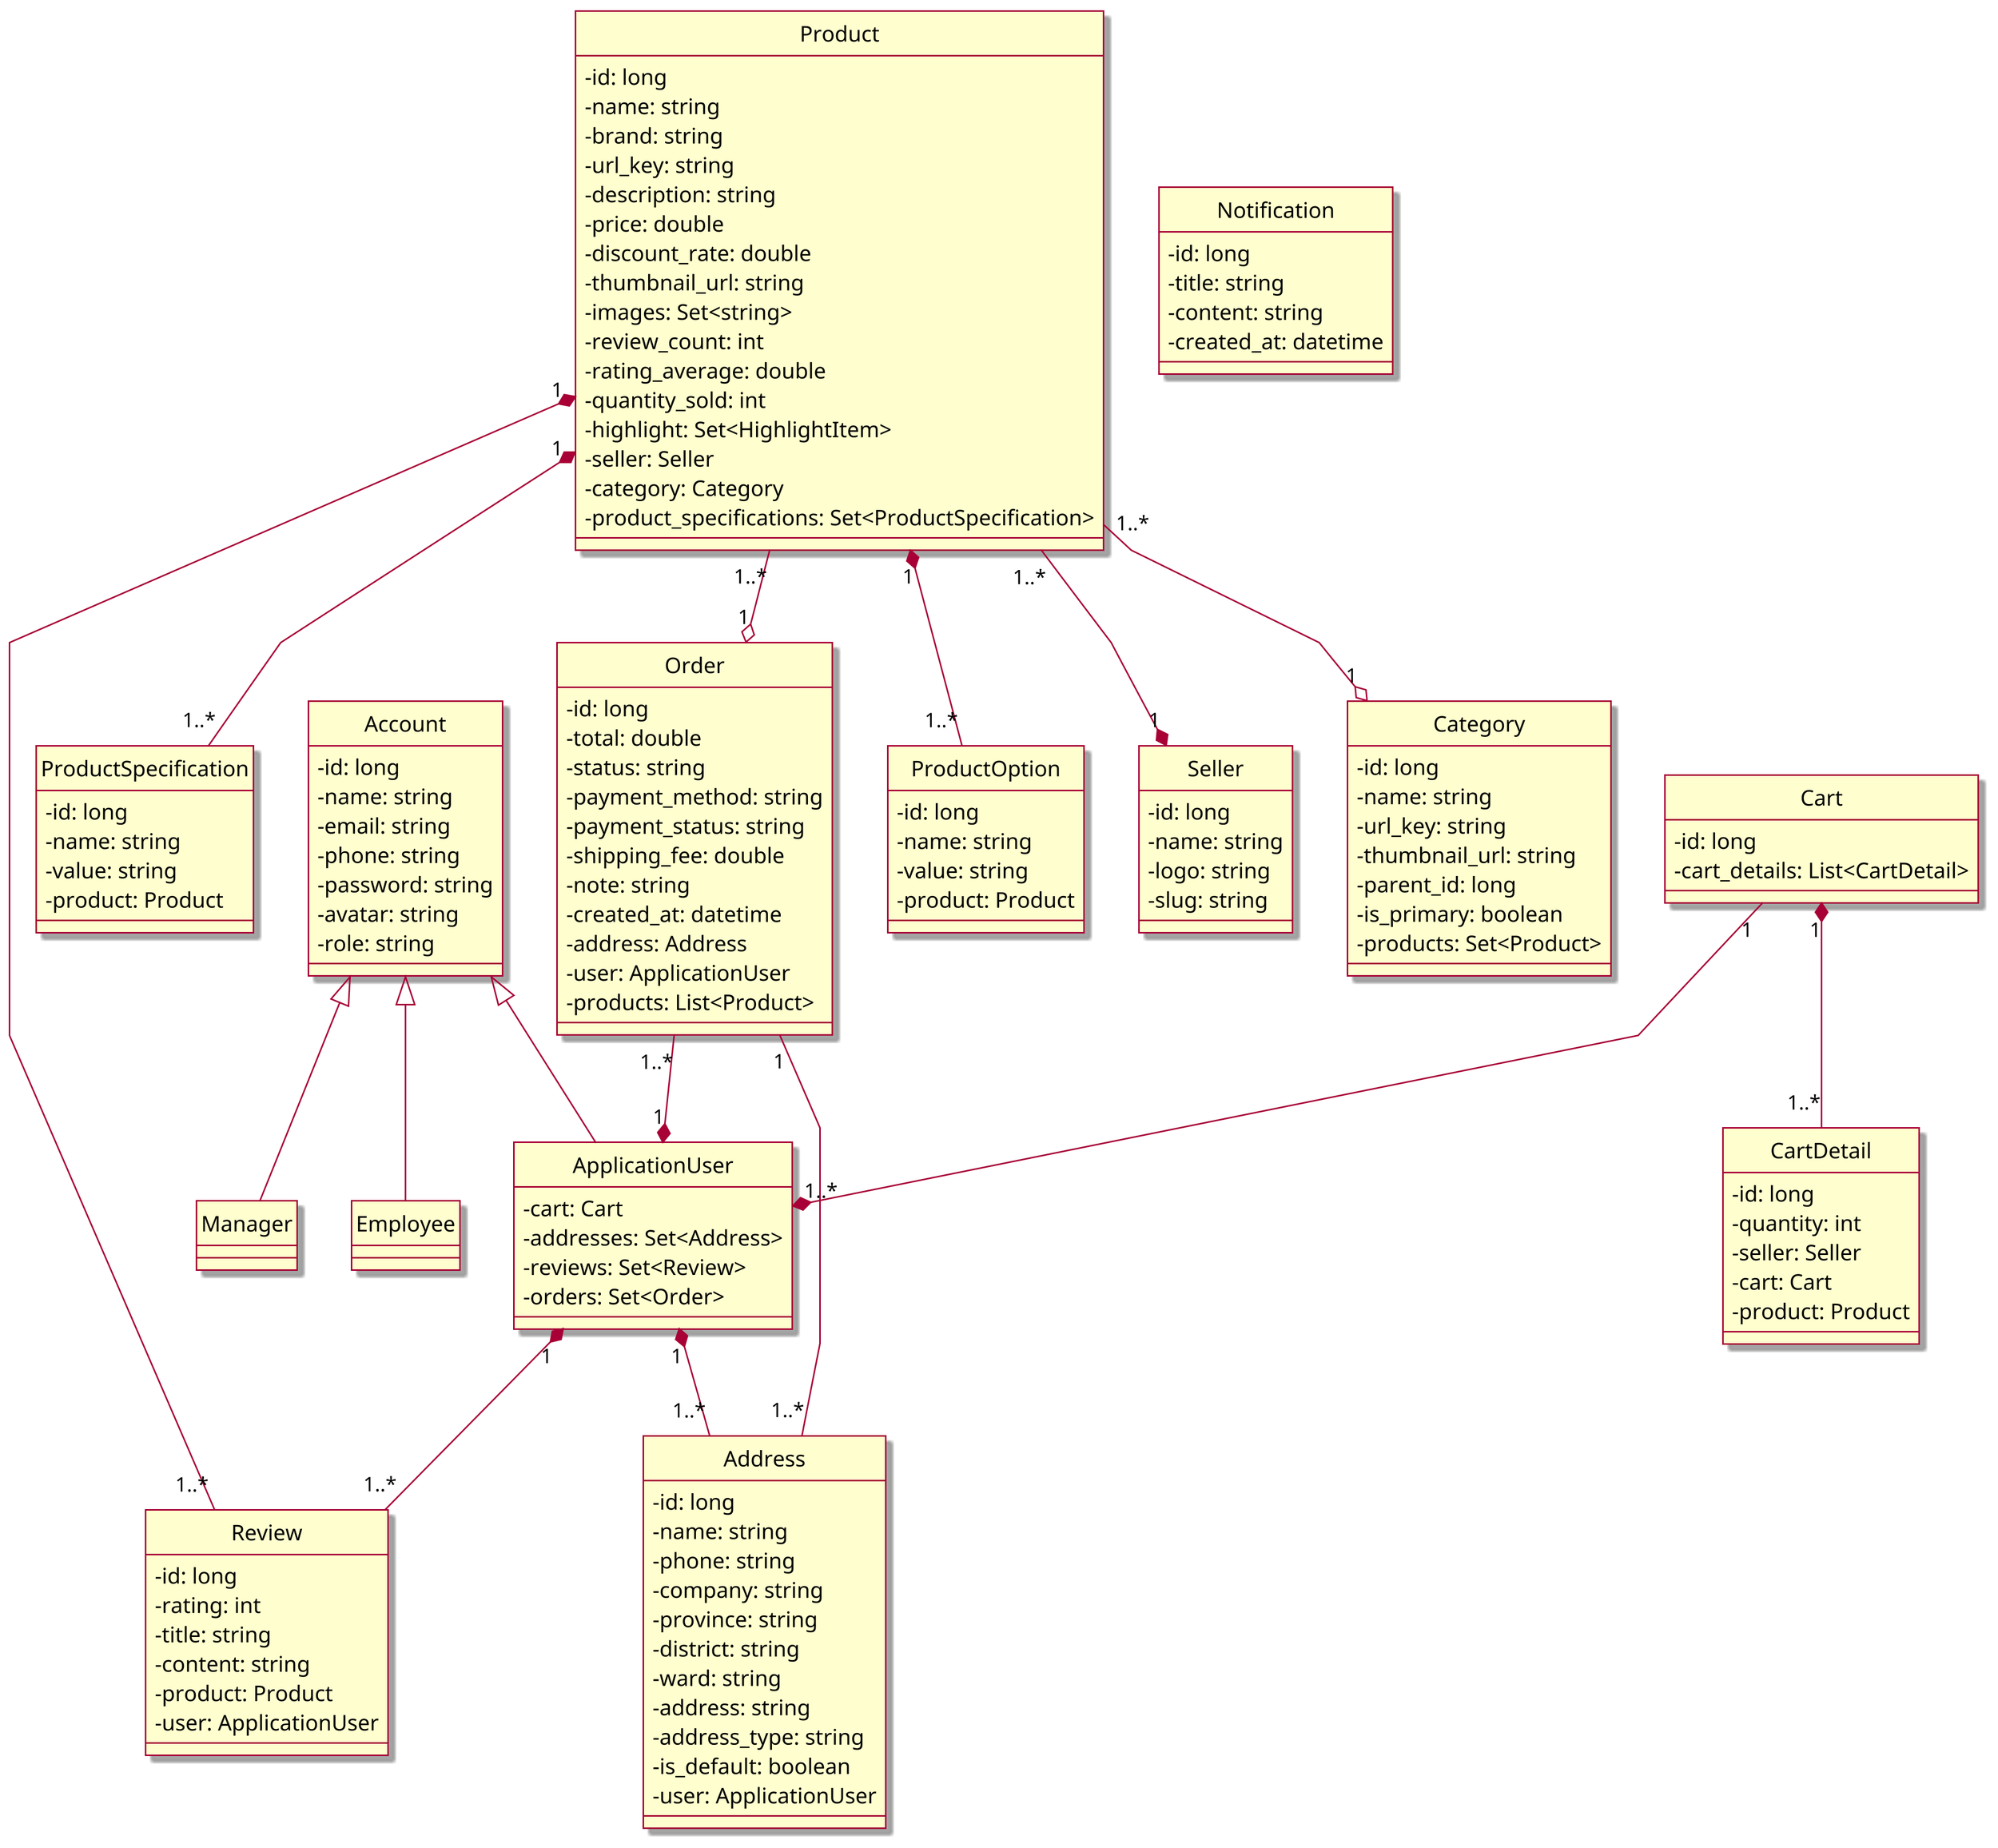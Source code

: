 @startuml Class Diagram

skin rose
skinparam classAttributeIconSize 0
' skinparam linetype ortho
skinparam linetype polyline
hide circle
scale 3

' Product
class Product{
    - id: long
    - name: string
    - brand: string
    - url_key: string
    - description: string
    - price: double
    - discount_rate: double
    - thumbnail_url: string
    - images: Set<string>
    - review_count: int
    - rating_average: double
    - quantity_sold: int
    - highlight: Set<HighlightItem>
    - seller: Seller
    - category: Category
    - product_specifications: Set<ProductSpecification>
}


class ProductSpecification{
    - id: long
    - name: string
    - value: string
    - product: Product
}

class ProductOption{
    - id: long
    - name: string
    - value: string
    - product: Product
}


class Seller{
    - id: long
    - name: string
    - logo: string
    - slug: string
}

' Category
class Category{
    - id: long
    - name: string
    - url_key: string
    - thumbnail_url: string
    - parent_id: long
    - is_primary: boolean
    - products: Set<Product>
}

' Review
class Review{
    - id: long
    - rating: int
    - title: string
    - content: string
    - product: Product
    - user: ApplicationUser
}

' User
class ApplicationUser{
    
    - cart: Cart
    - addresses: Set<Address>
    - reviews: Set<Review>
    - orders: Set<Order>
}


class Account{
    - id: long
    - name: string
    - email: string
    - phone: string
    - password: string
    - avatar: string
    - role: string
}

class Manager{
    
}

class Employee{
    
}

class Address{
    - id: long
    - name: string
    - phone: string
    - company: string
    - province: string
    - district: string
    - ward: string
    - address: string
    - address_type: string
    - is_default: boolean
    - user: ApplicationUser
}


' Cart
class Cart{
    - id: long
    - cart_details: List<CartDetail>
}

class CartDetail{
    - id: long
    - quantity: int
    - seller: Seller
    - cart: Cart
    - product: Product
}

' Order
class Order{
    - id: long
    - total: double
    - status: string
    - payment_method: string
    - payment_status: string
    - shipping_fee: double
    - note: string
    - created_at: datetime
    - address: Address
    - user: ApplicationUser
    - products: List<Product>
}

' Notification
class Notification{
    - id: long
    - title: string
    - content: string
    - created_at: datetime
}

Product "1" *-- "1..*" ProductSpecification
Product "1..* "--* "1" Seller
Product "1" *-- "1..*" Review
Product "1..*" --o "1" Order
Product "1" *-- "1..*" ProductOption
Product "1..*" --o "1" Category

ApplicationUser "1" *-- "1..*" Address
ApplicationUser "1" *-- "1..*" Review

Cart "1" --* "1..*" ApplicationUser
Cart "1" *-- "1..*" CartDetail

Order "1..*" --* "1" ApplicationUser
Order "1" -- "1..*" Address

Account <|-- ApplicationUser
Account <|-- Manager
Account <|-- Employee

@enduml
